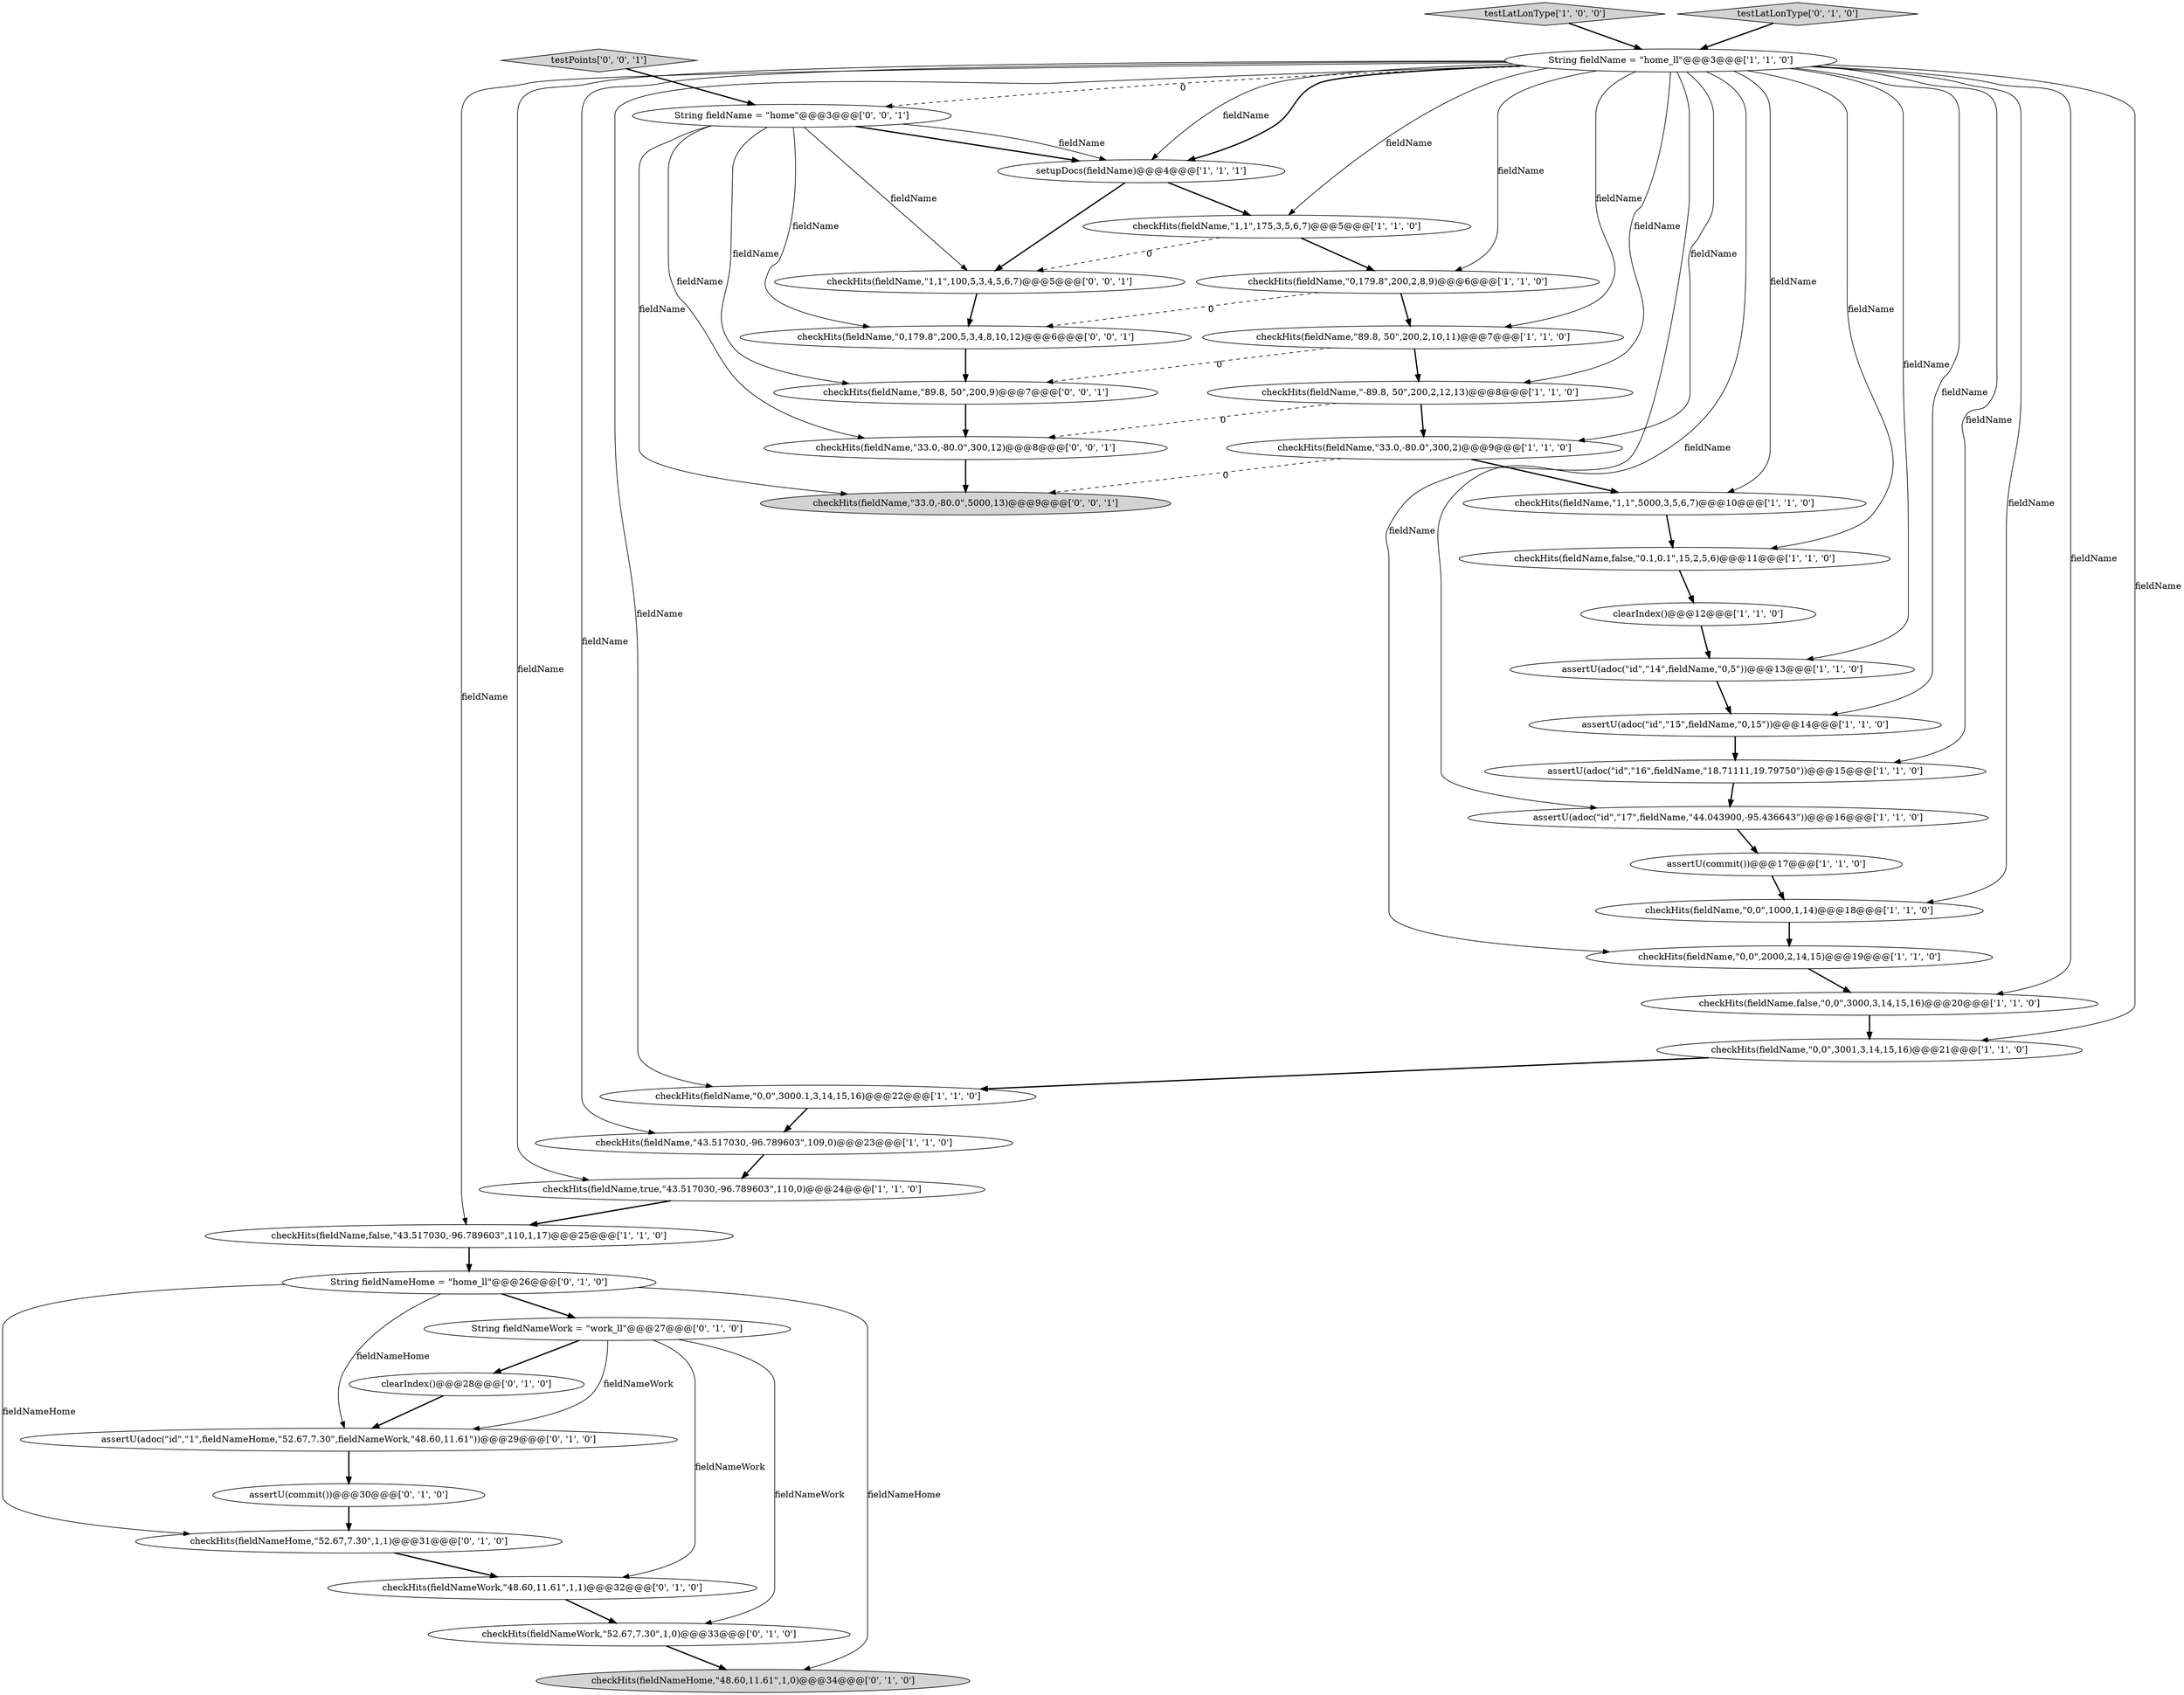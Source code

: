 digraph {
6 [style = filled, label = "assertU(adoc(\"id\",\"16\",fieldName,\"18.71111,19.79750\"))@@@15@@@['1', '1', '0']", fillcolor = white, shape = ellipse image = "AAA0AAABBB1BBB"];
38 [style = filled, label = "String fieldName = \"home\"@@@3@@@['0', '0', '1']", fillcolor = white, shape = ellipse image = "AAA0AAABBB3BBB"];
32 [style = filled, label = "String fieldNameWork = \"work_ll\"@@@27@@@['0', '1', '0']", fillcolor = white, shape = ellipse image = "AAA1AAABBB2BBB"];
11 [style = filled, label = "checkHits(fieldName,\"43.517030,-96.789603\",109,0)@@@23@@@['1', '1', '0']", fillcolor = white, shape = ellipse image = "AAA0AAABBB1BBB"];
12 [style = filled, label = "checkHits(fieldName,\"-89.8, 50\",200,2,12,13)@@@8@@@['1', '1', '0']", fillcolor = white, shape = ellipse image = "AAA0AAABBB1BBB"];
8 [style = filled, label = "checkHits(fieldName,\"1,1\",175,3,5,6,7)@@@5@@@['1', '1', '0']", fillcolor = white, shape = ellipse image = "AAA0AAABBB1BBB"];
9 [style = filled, label = "assertU(adoc(\"id\",\"17\",fieldName,\"44.043900,-95.436643\"))@@@16@@@['1', '1', '0']", fillcolor = white, shape = ellipse image = "AAA0AAABBB1BBB"];
23 [style = filled, label = "assertU(commit())@@@17@@@['1', '1', '0']", fillcolor = white, shape = ellipse image = "AAA0AAABBB1BBB"];
39 [style = filled, label = "checkHits(fieldName,\"1,1\",100,5,3,4,5,6,7)@@@5@@@['0', '0', '1']", fillcolor = white, shape = ellipse image = "AAA0AAABBB3BBB"];
28 [style = filled, label = "checkHits(fieldNameWork,\"48.60,11.61\",1,1)@@@32@@@['0', '1', '0']", fillcolor = white, shape = ellipse image = "AAA1AAABBB2BBB"];
17 [style = filled, label = "checkHits(fieldName,false,\"43.517030,-96.789603\",110,1,17)@@@25@@@['1', '1', '0']", fillcolor = white, shape = ellipse image = "AAA0AAABBB1BBB"];
1 [style = filled, label = "setupDocs(fieldName)@@@4@@@['1', '1', '1']", fillcolor = white, shape = ellipse image = "AAA0AAABBB1BBB"];
30 [style = filled, label = "clearIndex()@@@28@@@['0', '1', '0']", fillcolor = white, shape = ellipse image = "AAA1AAABBB2BBB"];
24 [style = filled, label = "assertU(adoc(\"id\",\"1\",fieldNameHome,\"52.67,7.30\",fieldNameWork,\"48.60,11.61\"))@@@29@@@['0', '1', '0']", fillcolor = white, shape = ellipse image = "AAA1AAABBB2BBB"];
7 [style = filled, label = "testLatLonType['1', '0', '0']", fillcolor = lightgray, shape = diamond image = "AAA0AAABBB1BBB"];
29 [style = filled, label = "testLatLonType['0', '1', '0']", fillcolor = lightgray, shape = diamond image = "AAA0AAABBB2BBB"];
25 [style = filled, label = "assertU(commit())@@@30@@@['0', '1', '0']", fillcolor = white, shape = ellipse image = "AAA1AAABBB2BBB"];
22 [style = filled, label = "assertU(adoc(\"id\",\"15\",fieldName,\"0,15\"))@@@14@@@['1', '1', '0']", fillcolor = white, shape = ellipse image = "AAA0AAABBB1BBB"];
20 [style = filled, label = "checkHits(fieldName,false,\"0,0\",3000,3,14,15,16)@@@20@@@['1', '1', '0']", fillcolor = white, shape = ellipse image = "AAA0AAABBB1BBB"];
35 [style = filled, label = "checkHits(fieldName,\"33.0,-80.0\",5000,13)@@@9@@@['0', '0', '1']", fillcolor = lightgray, shape = ellipse image = "AAA0AAABBB3BBB"];
5 [style = filled, label = "checkHits(fieldName,\"0,0\",1000,1,14)@@@18@@@['1', '1', '0']", fillcolor = white, shape = ellipse image = "AAA0AAABBB1BBB"];
18 [style = filled, label = "assertU(adoc(\"id\",\"14\",fieldName,\"0,5\"))@@@13@@@['1', '1', '0']", fillcolor = white, shape = ellipse image = "AAA0AAABBB1BBB"];
21 [style = filled, label = "checkHits(fieldName,\"1,1\",5000,3,5,6,7)@@@10@@@['1', '1', '0']", fillcolor = white, shape = ellipse image = "AAA0AAABBB1BBB"];
15 [style = filled, label = "checkHits(fieldName,\"89.8, 50\",200,2,10,11)@@@7@@@['1', '1', '0']", fillcolor = white, shape = ellipse image = "AAA0AAABBB1BBB"];
34 [style = filled, label = "checkHits(fieldName,\"33.0,-80.0\",300,12)@@@8@@@['0', '0', '1']", fillcolor = white, shape = ellipse image = "AAA0AAABBB3BBB"];
14 [style = filled, label = "checkHits(fieldName,true,\"43.517030,-96.789603\",110,0)@@@24@@@['1', '1', '0']", fillcolor = white, shape = ellipse image = "AAA0AAABBB1BBB"];
36 [style = filled, label = "checkHits(fieldName,\"89.8, 50\",200,9)@@@7@@@['0', '0', '1']", fillcolor = white, shape = ellipse image = "AAA0AAABBB3BBB"];
0 [style = filled, label = "checkHits(fieldName,\"0,0\",2000,2,14,15)@@@19@@@['1', '1', '0']", fillcolor = white, shape = ellipse image = "AAA0AAABBB1BBB"];
13 [style = filled, label = "checkHits(fieldName,\"0,0\",3001,3,14,15,16)@@@21@@@['1', '1', '0']", fillcolor = white, shape = ellipse image = "AAA0AAABBB1BBB"];
31 [style = filled, label = "checkHits(fieldNameWork,\"52.67,7.30\",1,0)@@@33@@@['0', '1', '0']", fillcolor = white, shape = ellipse image = "AAA1AAABBB2BBB"];
26 [style = filled, label = "checkHits(fieldNameHome,\"48.60,11.61\",1,0)@@@34@@@['0', '1', '0']", fillcolor = lightgray, shape = ellipse image = "AAA1AAABBB2BBB"];
19 [style = filled, label = "checkHits(fieldName,\"33.0,-80.0\",300,2)@@@9@@@['1', '1', '0']", fillcolor = white, shape = ellipse image = "AAA0AAABBB1BBB"];
2 [style = filled, label = "String fieldName = \"home_ll\"@@@3@@@['1', '1', '0']", fillcolor = white, shape = ellipse image = "AAA0AAABBB1BBB"];
3 [style = filled, label = "checkHits(fieldName,\"0,179.8\",200,2,8,9)@@@6@@@['1', '1', '0']", fillcolor = white, shape = ellipse image = "AAA0AAABBB1BBB"];
40 [style = filled, label = "checkHits(fieldName,\"0,179.8\",200,5,3,4,8,10,12)@@@6@@@['0', '0', '1']", fillcolor = white, shape = ellipse image = "AAA0AAABBB3BBB"];
10 [style = filled, label = "checkHits(fieldName,\"0,0\",3000.1,3,14,15,16)@@@22@@@['1', '1', '0']", fillcolor = white, shape = ellipse image = "AAA0AAABBB1BBB"];
16 [style = filled, label = "clearIndex()@@@12@@@['1', '1', '0']", fillcolor = white, shape = ellipse image = "AAA0AAABBB1BBB"];
4 [style = filled, label = "checkHits(fieldName,false,\"0.1,0.1\",15,2,5,6)@@@11@@@['1', '1', '0']", fillcolor = white, shape = ellipse image = "AAA0AAABBB1BBB"];
27 [style = filled, label = "String fieldNameHome = \"home_ll\"@@@26@@@['0', '1', '0']", fillcolor = white, shape = ellipse image = "AAA1AAABBB2BBB"];
37 [style = filled, label = "testPoints['0', '0', '1']", fillcolor = lightgray, shape = diamond image = "AAA0AAABBB3BBB"];
33 [style = filled, label = "checkHits(fieldNameHome,\"52.67,7.30\",1,1)@@@31@@@['0', '1', '0']", fillcolor = white, shape = ellipse image = "AAA1AAABBB2BBB"];
38->39 [style = solid, label="fieldName"];
27->24 [style = solid, label="fieldNameHome"];
38->34 [style = solid, label="fieldName"];
28->31 [style = bold, label=""];
14->17 [style = bold, label=""];
2->10 [style = solid, label="fieldName"];
32->28 [style = solid, label="fieldNameWork"];
2->8 [style = solid, label="fieldName"];
19->35 [style = dashed, label="0"];
17->27 [style = bold, label=""];
38->1 [style = solid, label="fieldName"];
4->16 [style = bold, label=""];
18->22 [style = bold, label=""];
22->6 [style = bold, label=""];
2->17 [style = solid, label="fieldName"];
15->12 [style = bold, label=""];
2->4 [style = solid, label="fieldName"];
16->18 [style = bold, label=""];
29->2 [style = bold, label=""];
2->21 [style = solid, label="fieldName"];
40->36 [style = bold, label=""];
1->8 [style = bold, label=""];
32->24 [style = solid, label="fieldNameWork"];
2->11 [style = solid, label="fieldName"];
2->3 [style = solid, label="fieldName"];
2->19 [style = solid, label="fieldName"];
27->32 [style = bold, label=""];
25->33 [style = bold, label=""];
10->11 [style = bold, label=""];
2->22 [style = solid, label="fieldName"];
38->1 [style = bold, label=""];
3->40 [style = dashed, label="0"];
31->26 [style = bold, label=""];
11->14 [style = bold, label=""];
33->28 [style = bold, label=""];
2->5 [style = solid, label="fieldName"];
2->12 [style = solid, label="fieldName"];
27->33 [style = solid, label="fieldNameHome"];
8->3 [style = bold, label=""];
6->9 [style = bold, label=""];
19->21 [style = bold, label=""];
1->39 [style = bold, label=""];
38->36 [style = solid, label="fieldName"];
0->20 [style = bold, label=""];
2->1 [style = solid, label="fieldName"];
5->0 [style = bold, label=""];
20->13 [style = bold, label=""];
37->38 [style = bold, label=""];
36->34 [style = bold, label=""];
2->1 [style = bold, label=""];
12->19 [style = bold, label=""];
38->35 [style = solid, label="fieldName"];
23->5 [style = bold, label=""];
2->6 [style = solid, label="fieldName"];
3->15 [style = bold, label=""];
38->40 [style = solid, label="fieldName"];
9->23 [style = bold, label=""];
32->31 [style = solid, label="fieldNameWork"];
32->30 [style = bold, label=""];
24->25 [style = bold, label=""];
2->9 [style = solid, label="fieldName"];
39->40 [style = bold, label=""];
34->35 [style = bold, label=""];
8->39 [style = dashed, label="0"];
13->10 [style = bold, label=""];
2->18 [style = solid, label="fieldName"];
15->36 [style = dashed, label="0"];
2->15 [style = solid, label="fieldName"];
2->14 [style = solid, label="fieldName"];
21->4 [style = bold, label=""];
2->0 [style = solid, label="fieldName"];
30->24 [style = bold, label=""];
2->13 [style = solid, label="fieldName"];
2->20 [style = solid, label="fieldName"];
12->34 [style = dashed, label="0"];
27->26 [style = solid, label="fieldNameHome"];
2->38 [style = dashed, label="0"];
7->2 [style = bold, label=""];
}
